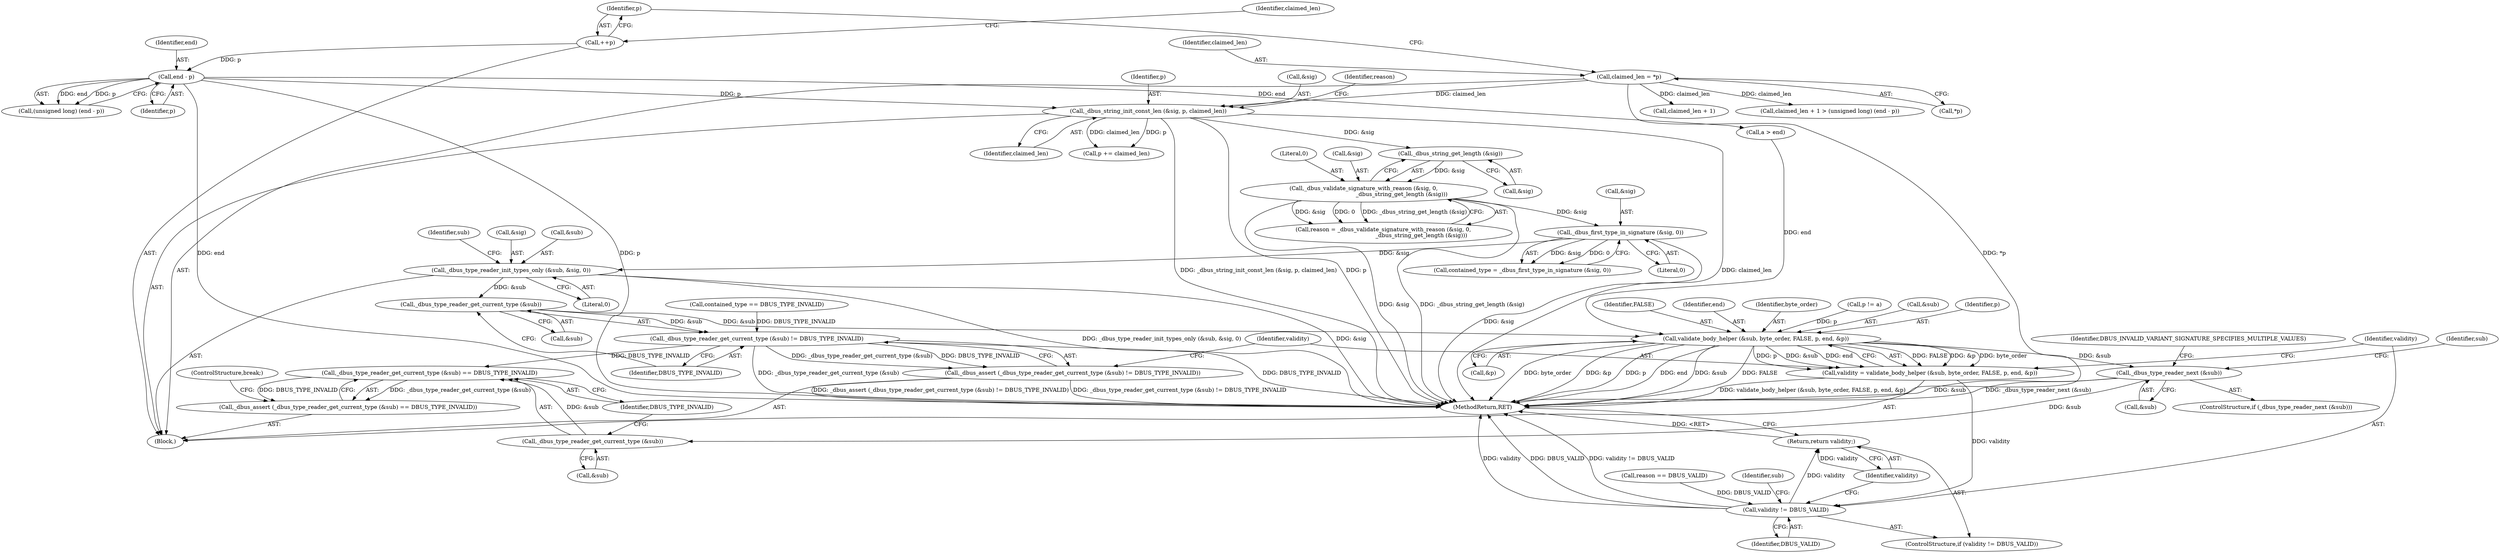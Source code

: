 digraph "0_dbus_7d65a3a6ed8815e34a99c680ac3869fde49dbbd4@API" {
"1000659" [label="(Call,_dbus_type_reader_get_current_type (&sub))"];
"1000651" [label="(Call,_dbus_type_reader_init_types_only (&sub, &sig, 0))"];
"1000612" [label="(Call,_dbus_first_type_in_signature (&sig, 0))"];
"1000576" [label="(Call,_dbus_validate_signature_with_reason (&sig, 0,\n                                           _dbus_string_get_length (&sig)))"];
"1000580" [label="(Call,_dbus_string_get_length (&sig))"];
"1000569" [label="(Call,_dbus_string_init_const_len (&sig, p, claimed_len))"];
"1000564" [label="(Call,end - p)"];
"1000555" [label="(Call,++p)"];
"1000551" [label="(Call,claimed_len = *p)"];
"1000658" [label="(Call,_dbus_type_reader_get_current_type (&sub) != DBUS_TYPE_INVALID)"];
"1000657" [label="(Call,_dbus_assert (_dbus_type_reader_get_current_type (&sub) != DBUS_TYPE_INVALID))"];
"1000687" [label="(Call,_dbus_type_reader_get_current_type (&sub) == DBUS_TYPE_INVALID)"];
"1000686" [label="(Call,_dbus_assert (_dbus_type_reader_get_current_type (&sub) == DBUS_TYPE_INVALID))"];
"1000665" [label="(Call,validate_body_helper (&sub, byte_order, FALSE, p, end, &p))"];
"1000663" [label="(Call,validity = validate_body_helper (&sub, byte_order, FALSE, p, end, &p))"];
"1000675" [label="(Call,validity != DBUS_VALID)"];
"1000678" [label="(Return,return validity;)"];
"1000681" [label="(Call,_dbus_type_reader_next (&sub))"];
"1000688" [label="(Call,_dbus_type_reader_get_current_type (&sub))"];
"1000654" [label="(Call,&sig)"];
"1000556" [label="(Identifier,p)"];
"1000565" [label="(Identifier,end)"];
"1000543" [label="(Block,)"];
"1000598" [label="(Call,p += claimed_len)"];
"1000674" [label="(ControlStructure,if (validity != DBUS_VALID))"];
"1000682" [label="(Call,&sub)"];
"1000580" [label="(Call,_dbus_string_get_length (&sig))"];
"1000617" [label="(Call,contained_type == DBUS_TYPE_INVALID)"];
"1000690" [label="(Identifier,sub)"];
"1000570" [label="(Call,&sig)"];
"1000676" [label="(Identifier,validity)"];
"1000574" [label="(Call,reason = _dbus_validate_signature_with_reason (&sig, 0,\n                                           _dbus_string_get_length (&sig)))"];
"1000577" [label="(Call,&sig)"];
"1000681" [label="(Call,_dbus_type_reader_next (&sub))"];
"1000662" [label="(Identifier,DBUS_TYPE_INVALID)"];
"1000559" [label="(Call,claimed_len + 1)"];
"1000687" [label="(Call,_dbus_type_reader_get_current_type (&sub) == DBUS_TYPE_INVALID)"];
"1000666" [label="(Call,&sub)"];
"1000652" [label="(Call,&sub)"];
"1000610" [label="(Call,contained_type = _dbus_first_type_in_signature (&sig, 0))"];
"1000613" [label="(Call,&sig)"];
"1000576" [label="(Call,_dbus_validate_signature_with_reason (&sig, 0,\n                                           _dbus_string_get_length (&sig)))"];
"1000558" [label="(Call,claimed_len + 1 > (unsigned long) (end - p))"];
"1000657" [label="(Call,_dbus_assert (_dbus_type_reader_get_current_type (&sub) != DBUS_TYPE_INVALID))"];
"1000670" [label="(Identifier,p)"];
"1000562" [label="(Call,(unsigned long) (end - p))"];
"1000669" [label="(Identifier,FALSE)"];
"1000692" [label="(ControlStructure,break;)"];
"1000566" [label="(Identifier,p)"];
"1000552" [label="(Identifier,claimed_len)"];
"1000675" [label="(Call,validity != DBUS_VALID)"];
"1000569" [label="(Call,_dbus_string_init_const_len (&sig, p, claimed_len))"];
"1000664" [label="(Identifier,validity)"];
"1000551" [label="(Call,claimed_len = *p)"];
"1000555" [label="(Call,++p)"];
"1000651" [label="(Call,_dbus_type_reader_init_types_only (&sub, &sig, 0))"];
"1000560" [label="(Identifier,claimed_len)"];
"1000615" [label="(Literal,0)"];
"1000686" [label="(Call,_dbus_assert (_dbus_type_reader_get_current_type (&sub) == DBUS_TYPE_INVALID))"];
"1000672" [label="(Call,&p)"];
"1000671" [label="(Identifier,end)"];
"1000585" [label="(Call,reason == DBUS_VALID)"];
"1000575" [label="(Identifier,reason)"];
"1000572" [label="(Identifier,p)"];
"1000564" [label="(Call,end - p)"];
"1000632" [label="(Call,a > end)"];
"1000680" [label="(ControlStructure,if (_dbus_type_reader_next (&sub)))"];
"1000656" [label="(Literal,0)"];
"1000753" [label="(MethodReturn,RET)"];
"1000612" [label="(Call,_dbus_first_type_in_signature (&sig, 0))"];
"1000668" [label="(Identifier,byte_order)"];
"1000685" [label="(Identifier,DBUS_INVALID_VARIANT_SIGNATURE_SPECIFIES_MULTIPLE_VALUES)"];
"1000661" [label="(Identifier,sub)"];
"1000553" [label="(Call,*p)"];
"1000677" [label="(Identifier,DBUS_VALID)"];
"1000660" [label="(Call,&sub)"];
"1000573" [label="(Identifier,claimed_len)"];
"1000678" [label="(Return,return validity;)"];
"1000689" [label="(Call,&sub)"];
"1000683" [label="(Identifier,sub)"];
"1000658" [label="(Call,_dbus_type_reader_get_current_type (&sub) != DBUS_TYPE_INVALID)"];
"1000638" [label="(Call,p != a)"];
"1000579" [label="(Literal,0)"];
"1000665" [label="(Call,validate_body_helper (&sub, byte_order, FALSE, p, end, &p))"];
"1000581" [label="(Call,&sig)"];
"1000663" [label="(Call,validity = validate_body_helper (&sub, byte_order, FALSE, p, end, &p))"];
"1000679" [label="(Identifier,validity)"];
"1000688" [label="(Call,_dbus_type_reader_get_current_type (&sub))"];
"1000659" [label="(Call,_dbus_type_reader_get_current_type (&sub))"];
"1000691" [label="(Identifier,DBUS_TYPE_INVALID)"];
"1000659" -> "1000658"  [label="AST: "];
"1000659" -> "1000660"  [label="CFG: "];
"1000660" -> "1000659"  [label="AST: "];
"1000662" -> "1000659"  [label="CFG: "];
"1000659" -> "1000658"  [label="DDG: &sub"];
"1000651" -> "1000659"  [label="DDG: &sub"];
"1000659" -> "1000665"  [label="DDG: &sub"];
"1000651" -> "1000543"  [label="AST: "];
"1000651" -> "1000656"  [label="CFG: "];
"1000652" -> "1000651"  [label="AST: "];
"1000654" -> "1000651"  [label="AST: "];
"1000656" -> "1000651"  [label="AST: "];
"1000661" -> "1000651"  [label="CFG: "];
"1000651" -> "1000753"  [label="DDG: _dbus_type_reader_init_types_only (&sub, &sig, 0)"];
"1000651" -> "1000753"  [label="DDG: &sig"];
"1000612" -> "1000651"  [label="DDG: &sig"];
"1000612" -> "1000610"  [label="AST: "];
"1000612" -> "1000615"  [label="CFG: "];
"1000613" -> "1000612"  [label="AST: "];
"1000615" -> "1000612"  [label="AST: "];
"1000610" -> "1000612"  [label="CFG: "];
"1000612" -> "1000753"  [label="DDG: &sig"];
"1000612" -> "1000610"  [label="DDG: &sig"];
"1000612" -> "1000610"  [label="DDG: 0"];
"1000576" -> "1000612"  [label="DDG: &sig"];
"1000576" -> "1000574"  [label="AST: "];
"1000576" -> "1000580"  [label="CFG: "];
"1000577" -> "1000576"  [label="AST: "];
"1000579" -> "1000576"  [label="AST: "];
"1000580" -> "1000576"  [label="AST: "];
"1000574" -> "1000576"  [label="CFG: "];
"1000576" -> "1000753"  [label="DDG: _dbus_string_get_length (&sig)"];
"1000576" -> "1000753"  [label="DDG: &sig"];
"1000576" -> "1000574"  [label="DDG: &sig"];
"1000576" -> "1000574"  [label="DDG: 0"];
"1000576" -> "1000574"  [label="DDG: _dbus_string_get_length (&sig)"];
"1000580" -> "1000576"  [label="DDG: &sig"];
"1000580" -> "1000581"  [label="CFG: "];
"1000581" -> "1000580"  [label="AST: "];
"1000569" -> "1000580"  [label="DDG: &sig"];
"1000569" -> "1000543"  [label="AST: "];
"1000569" -> "1000573"  [label="CFG: "];
"1000570" -> "1000569"  [label="AST: "];
"1000572" -> "1000569"  [label="AST: "];
"1000573" -> "1000569"  [label="AST: "];
"1000575" -> "1000569"  [label="CFG: "];
"1000569" -> "1000753"  [label="DDG: _dbus_string_init_const_len (&sig, p, claimed_len)"];
"1000569" -> "1000753"  [label="DDG: p"];
"1000569" -> "1000753"  [label="DDG: claimed_len"];
"1000564" -> "1000569"  [label="DDG: p"];
"1000551" -> "1000569"  [label="DDG: claimed_len"];
"1000569" -> "1000598"  [label="DDG: claimed_len"];
"1000569" -> "1000598"  [label="DDG: p"];
"1000564" -> "1000562"  [label="AST: "];
"1000564" -> "1000566"  [label="CFG: "];
"1000565" -> "1000564"  [label="AST: "];
"1000566" -> "1000564"  [label="AST: "];
"1000562" -> "1000564"  [label="CFG: "];
"1000564" -> "1000753"  [label="DDG: p"];
"1000564" -> "1000753"  [label="DDG: end"];
"1000564" -> "1000562"  [label="DDG: end"];
"1000564" -> "1000562"  [label="DDG: p"];
"1000555" -> "1000564"  [label="DDG: p"];
"1000564" -> "1000632"  [label="DDG: end"];
"1000555" -> "1000543"  [label="AST: "];
"1000555" -> "1000556"  [label="CFG: "];
"1000556" -> "1000555"  [label="AST: "];
"1000560" -> "1000555"  [label="CFG: "];
"1000551" -> "1000543"  [label="AST: "];
"1000551" -> "1000553"  [label="CFG: "];
"1000552" -> "1000551"  [label="AST: "];
"1000553" -> "1000551"  [label="AST: "];
"1000556" -> "1000551"  [label="CFG: "];
"1000551" -> "1000753"  [label="DDG: *p"];
"1000551" -> "1000558"  [label="DDG: claimed_len"];
"1000551" -> "1000559"  [label="DDG: claimed_len"];
"1000658" -> "1000657"  [label="AST: "];
"1000658" -> "1000662"  [label="CFG: "];
"1000662" -> "1000658"  [label="AST: "];
"1000657" -> "1000658"  [label="CFG: "];
"1000658" -> "1000753"  [label="DDG: DBUS_TYPE_INVALID"];
"1000658" -> "1000753"  [label="DDG: _dbus_type_reader_get_current_type (&sub)"];
"1000658" -> "1000657"  [label="DDG: _dbus_type_reader_get_current_type (&sub)"];
"1000658" -> "1000657"  [label="DDG: DBUS_TYPE_INVALID"];
"1000617" -> "1000658"  [label="DDG: DBUS_TYPE_INVALID"];
"1000658" -> "1000687"  [label="DDG: DBUS_TYPE_INVALID"];
"1000657" -> "1000543"  [label="AST: "];
"1000664" -> "1000657"  [label="CFG: "];
"1000657" -> "1000753"  [label="DDG: _dbus_type_reader_get_current_type (&sub) != DBUS_TYPE_INVALID"];
"1000657" -> "1000753"  [label="DDG: _dbus_assert (_dbus_type_reader_get_current_type (&sub) != DBUS_TYPE_INVALID)"];
"1000687" -> "1000686"  [label="AST: "];
"1000687" -> "1000691"  [label="CFG: "];
"1000688" -> "1000687"  [label="AST: "];
"1000691" -> "1000687"  [label="AST: "];
"1000686" -> "1000687"  [label="CFG: "];
"1000687" -> "1000686"  [label="DDG: _dbus_type_reader_get_current_type (&sub)"];
"1000687" -> "1000686"  [label="DDG: DBUS_TYPE_INVALID"];
"1000688" -> "1000687"  [label="DDG: &sub"];
"1000686" -> "1000543"  [label="AST: "];
"1000692" -> "1000686"  [label="CFG: "];
"1000665" -> "1000663"  [label="AST: "];
"1000665" -> "1000672"  [label="CFG: "];
"1000666" -> "1000665"  [label="AST: "];
"1000668" -> "1000665"  [label="AST: "];
"1000669" -> "1000665"  [label="AST: "];
"1000670" -> "1000665"  [label="AST: "];
"1000671" -> "1000665"  [label="AST: "];
"1000672" -> "1000665"  [label="AST: "];
"1000663" -> "1000665"  [label="CFG: "];
"1000665" -> "1000753"  [label="DDG: byte_order"];
"1000665" -> "1000753"  [label="DDG: &p"];
"1000665" -> "1000753"  [label="DDG: p"];
"1000665" -> "1000753"  [label="DDG: end"];
"1000665" -> "1000753"  [label="DDG: &sub"];
"1000665" -> "1000753"  [label="DDG: FALSE"];
"1000665" -> "1000663"  [label="DDG: FALSE"];
"1000665" -> "1000663"  [label="DDG: &p"];
"1000665" -> "1000663"  [label="DDG: byte_order"];
"1000665" -> "1000663"  [label="DDG: p"];
"1000665" -> "1000663"  [label="DDG: &sub"];
"1000665" -> "1000663"  [label="DDG: end"];
"1000638" -> "1000665"  [label="DDG: p"];
"1000632" -> "1000665"  [label="DDG: end"];
"1000665" -> "1000681"  [label="DDG: &sub"];
"1000663" -> "1000543"  [label="AST: "];
"1000664" -> "1000663"  [label="AST: "];
"1000676" -> "1000663"  [label="CFG: "];
"1000663" -> "1000753"  [label="DDG: validate_body_helper (&sub, byte_order, FALSE, p, end, &p)"];
"1000663" -> "1000675"  [label="DDG: validity"];
"1000675" -> "1000674"  [label="AST: "];
"1000675" -> "1000677"  [label="CFG: "];
"1000676" -> "1000675"  [label="AST: "];
"1000677" -> "1000675"  [label="AST: "];
"1000679" -> "1000675"  [label="CFG: "];
"1000683" -> "1000675"  [label="CFG: "];
"1000675" -> "1000753"  [label="DDG: validity"];
"1000675" -> "1000753"  [label="DDG: DBUS_VALID"];
"1000675" -> "1000753"  [label="DDG: validity != DBUS_VALID"];
"1000585" -> "1000675"  [label="DDG: DBUS_VALID"];
"1000675" -> "1000678"  [label="DDG: validity"];
"1000678" -> "1000674"  [label="AST: "];
"1000678" -> "1000679"  [label="CFG: "];
"1000679" -> "1000678"  [label="AST: "];
"1000753" -> "1000678"  [label="CFG: "];
"1000678" -> "1000753"  [label="DDG: <RET>"];
"1000679" -> "1000678"  [label="DDG: validity"];
"1000681" -> "1000680"  [label="AST: "];
"1000681" -> "1000682"  [label="CFG: "];
"1000682" -> "1000681"  [label="AST: "];
"1000685" -> "1000681"  [label="CFG: "];
"1000690" -> "1000681"  [label="CFG: "];
"1000681" -> "1000753"  [label="DDG: _dbus_type_reader_next (&sub)"];
"1000681" -> "1000753"  [label="DDG: &sub"];
"1000681" -> "1000688"  [label="DDG: &sub"];
"1000688" -> "1000689"  [label="CFG: "];
"1000689" -> "1000688"  [label="AST: "];
"1000691" -> "1000688"  [label="CFG: "];
}
